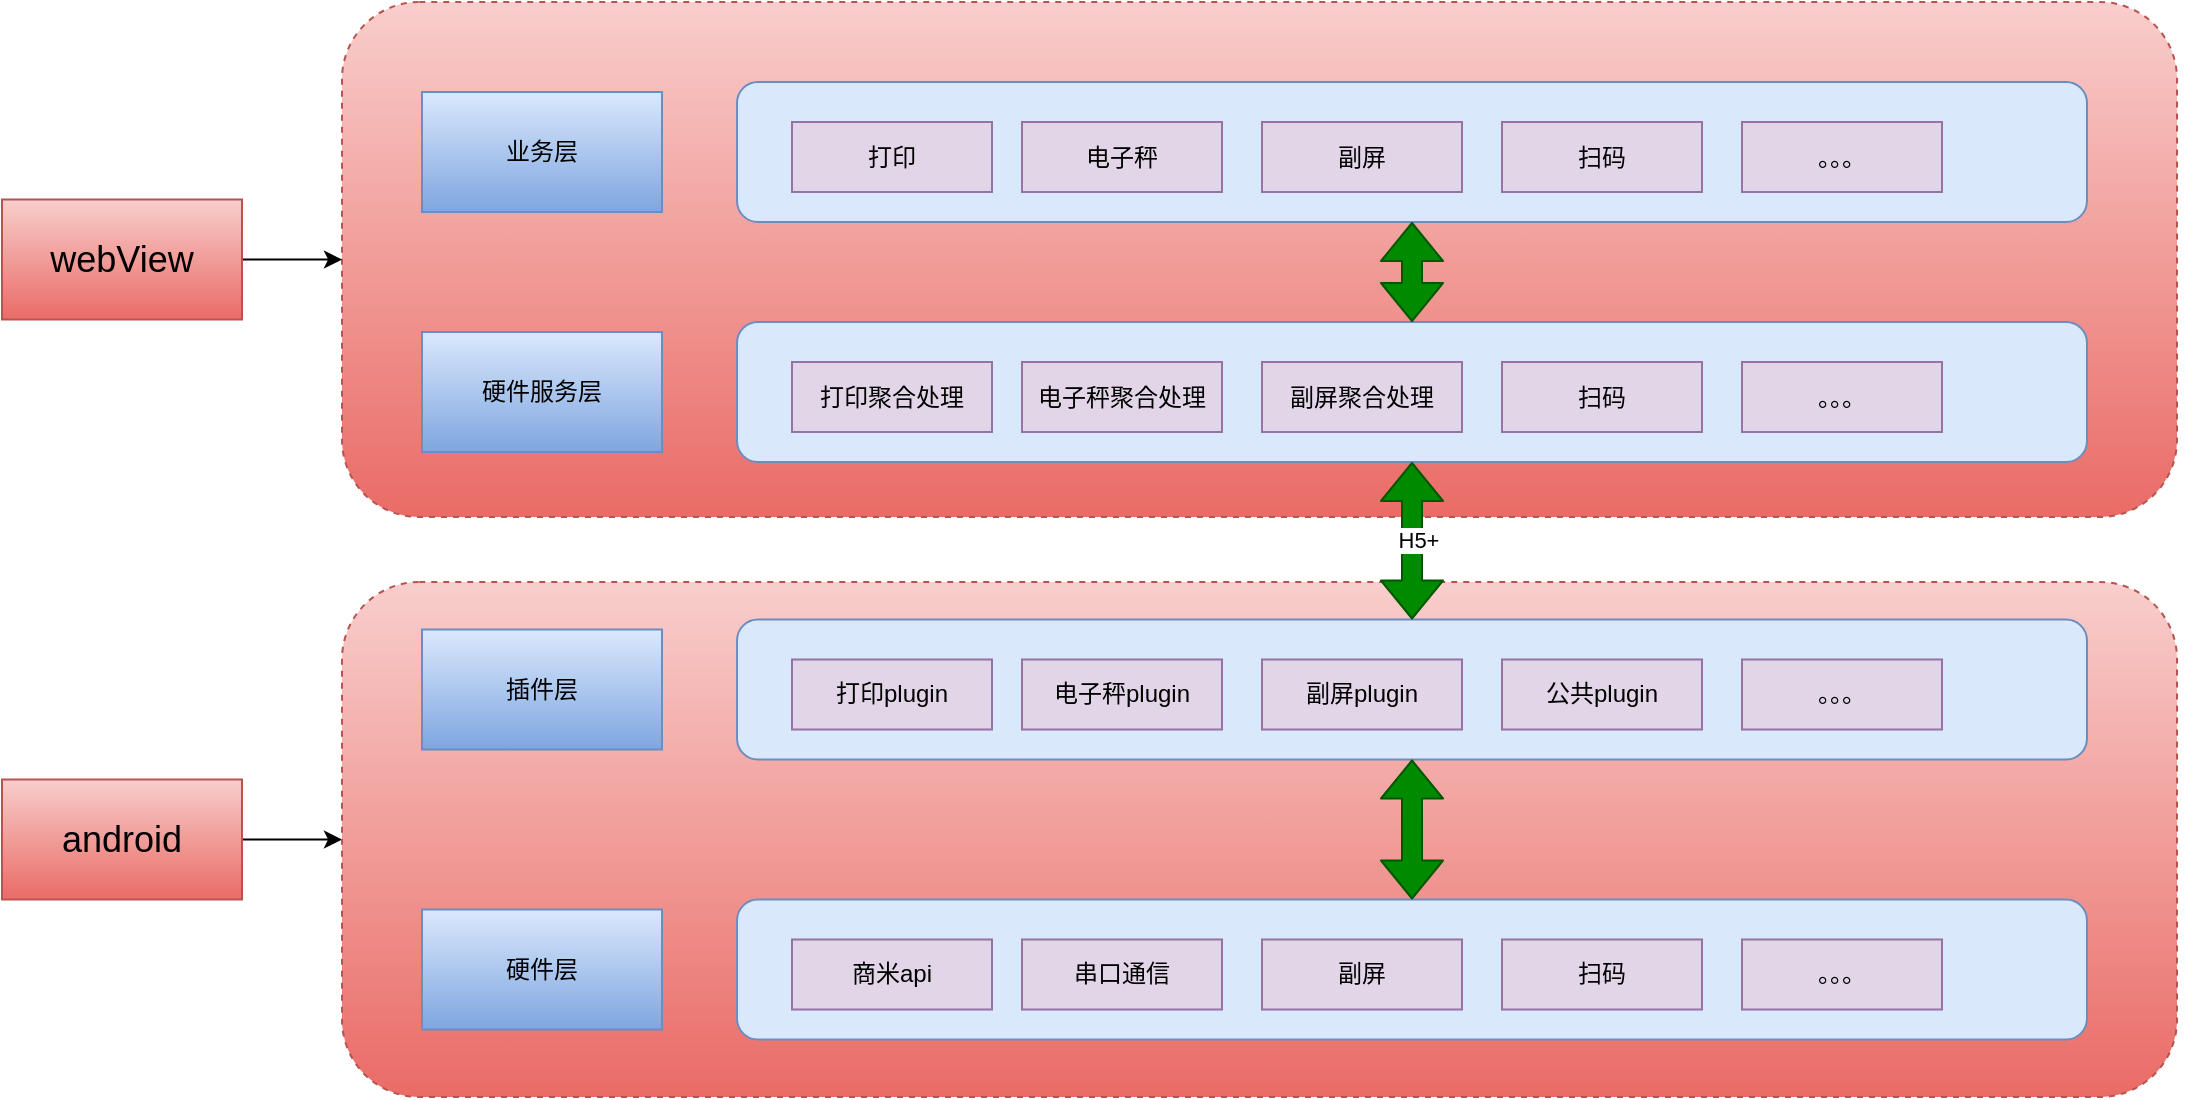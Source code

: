 <mxfile version="15.2.7" type="github" pages="2">
  <diagram name="Page-1" id="9f46799a-70d6-7492-0946-bef42562c5a5">
    <mxGraphModel dx="2526" dy="1587" grid="1" gridSize="10" guides="1" tooltips="1" connect="1" arrows="1" fold="1" page="1" pageScale="1" pageWidth="1100" pageHeight="850" background="none" math="0" shadow="0">
      <root>
        <mxCell id="0" />
        <mxCell id="1" parent="0" />
        <mxCell id="IgbEDBTEm1nNIh6Lax4I-73" value="" style="rounded=1;whiteSpace=wrap;html=1;dashed=1;fillColor=#f8cecc;strokeColor=#b85450;glass=0;sketch=0;shadow=0;gradientColor=#ea6b66;" parent="1" vertex="1">
          <mxGeometry x="60" y="-660" width="917.5" height="257.5" as="geometry" />
        </mxCell>
        <mxCell id="IgbEDBTEm1nNIh6Lax4I-77" style="edgeStyle=orthogonalEdgeStyle;rounded=0;orthogonalLoop=1;jettySize=auto;html=1;entryX=0;entryY=0.5;entryDx=0;entryDy=0;" parent="1" source="IgbEDBTEm1nNIh6Lax4I-74" target="IgbEDBTEm1nNIh6Lax4I-73" edge="1">
          <mxGeometry relative="1" as="geometry" />
        </mxCell>
        <mxCell id="IgbEDBTEm1nNIh6Lax4I-74" value="&lt;font style=&quot;font-size: 18px&quot;&gt;webView&lt;/font&gt;" style="rounded=0;whiteSpace=wrap;html=1;fillColor=#f8cecc;strokeColor=#b85450;gradientColor=#ea6b66;" parent="1" vertex="1">
          <mxGeometry x="-110" y="-561.25" width="120" height="60" as="geometry" />
        </mxCell>
        <mxCell id="IgbEDBTEm1nNIh6Lax4I-79" style="edgeStyle=orthogonalEdgeStyle;rounded=0;orthogonalLoop=1;jettySize=auto;html=1;entryX=0;entryY=0.5;entryDx=0;entryDy=0;" parent="1" source="IgbEDBTEm1nNIh6Lax4I-78" target="IgbEDBTEm1nNIh6Lax4I-75" edge="1">
          <mxGeometry relative="1" as="geometry" />
        </mxCell>
        <mxCell id="IgbEDBTEm1nNIh6Lax4I-78" value="&lt;font style=&quot;font-size: 18px&quot;&gt;android&lt;/font&gt;" style="rounded=0;whiteSpace=wrap;html=1;fillColor=#f8cecc;strokeColor=#b85450;gradientColor=#ea6b66;" parent="1" vertex="1">
          <mxGeometry x="-110" y="-271.25" width="120" height="60" as="geometry" />
        </mxCell>
        <mxCell id="IgbEDBTEm1nNIh6Lax4I-80" value="" style="group" parent="1" vertex="1" connectable="0">
          <mxGeometry x="100" y="-620" width="832.5" height="190" as="geometry" />
        </mxCell>
        <mxCell id="IgbEDBTEm1nNIh6Lax4I-28" value="" style="rounded=1;whiteSpace=wrap;html=1;fillColor=#dae8fc;strokeColor=#6c8ebf;" parent="IgbEDBTEm1nNIh6Lax4I-80" vertex="1">
          <mxGeometry x="157.5" width="675" height="70" as="geometry" />
        </mxCell>
        <mxCell id="IgbEDBTEm1nNIh6Lax4I-29" value="业务层" style="rounded=0;whiteSpace=wrap;html=1;fillColor=#dae8fc;strokeColor=#6c8ebf;gradientColor=#7ea6e0;" parent="IgbEDBTEm1nNIh6Lax4I-80" vertex="1">
          <mxGeometry y="5" width="120" height="60" as="geometry" />
        </mxCell>
        <mxCell id="IgbEDBTEm1nNIh6Lax4I-30" value="打印" style="rounded=0;whiteSpace=wrap;html=1;fillColor=#e1d5e7;strokeColor=#9673a6;" parent="IgbEDBTEm1nNIh6Lax4I-80" vertex="1">
          <mxGeometry x="185" y="20" width="100" height="35" as="geometry" />
        </mxCell>
        <mxCell id="IgbEDBTEm1nNIh6Lax4I-31" value="电子秤" style="rounded=0;whiteSpace=wrap;html=1;fillColor=#e1d5e7;strokeColor=#9673a6;" parent="IgbEDBTEm1nNIh6Lax4I-80" vertex="1">
          <mxGeometry x="300" y="20" width="100" height="35" as="geometry" />
        </mxCell>
        <mxCell id="IgbEDBTEm1nNIh6Lax4I-32" value="副屏" style="rounded=0;whiteSpace=wrap;html=1;fillColor=#e1d5e7;strokeColor=#9673a6;" parent="IgbEDBTEm1nNIh6Lax4I-80" vertex="1">
          <mxGeometry x="420" y="20" width="100" height="35" as="geometry" />
        </mxCell>
        <mxCell id="IgbEDBTEm1nNIh6Lax4I-33" value="扫码" style="rounded=0;whiteSpace=wrap;html=1;fillColor=#e1d5e7;strokeColor=#9673a6;" parent="IgbEDBTEm1nNIh6Lax4I-80" vertex="1">
          <mxGeometry x="540" y="20" width="100" height="35" as="geometry" />
        </mxCell>
        <mxCell id="IgbEDBTEm1nNIh6Lax4I-34" value="。。。" style="rounded=0;whiteSpace=wrap;html=1;fillColor=#e1d5e7;strokeColor=#9673a6;" parent="IgbEDBTEm1nNIh6Lax4I-80" vertex="1">
          <mxGeometry x="660" y="20" width="100" height="35" as="geometry" />
        </mxCell>
        <mxCell id="IgbEDBTEm1nNIh6Lax4I-37" value="" style="rounded=1;whiteSpace=wrap;html=1;fillColor=#dae8fc;strokeColor=#6c8ebf;" parent="IgbEDBTEm1nNIh6Lax4I-80" vertex="1">
          <mxGeometry x="157.5" y="120" width="675" height="70" as="geometry" />
        </mxCell>
        <mxCell id="IgbEDBTEm1nNIh6Lax4I-38" value="硬件服务层" style="rounded=0;whiteSpace=wrap;html=1;fillColor=#dae8fc;strokeColor=#6c8ebf;gradientColor=#7ea6e0;" parent="IgbEDBTEm1nNIh6Lax4I-80" vertex="1">
          <mxGeometry y="125" width="120" height="60" as="geometry" />
        </mxCell>
        <mxCell id="IgbEDBTEm1nNIh6Lax4I-39" value="打印聚合处理" style="rounded=0;whiteSpace=wrap;html=1;fillColor=#e1d5e7;strokeColor=#9673a6;" parent="IgbEDBTEm1nNIh6Lax4I-80" vertex="1">
          <mxGeometry x="185" y="140" width="100" height="35" as="geometry" />
        </mxCell>
        <mxCell id="IgbEDBTEm1nNIh6Lax4I-40" value="电子秤聚合处理" style="rounded=0;whiteSpace=wrap;html=1;fillColor=#e1d5e7;strokeColor=#9673a6;" parent="IgbEDBTEm1nNIh6Lax4I-80" vertex="1">
          <mxGeometry x="300" y="140" width="100" height="35" as="geometry" />
        </mxCell>
        <mxCell id="IgbEDBTEm1nNIh6Lax4I-41" value="副屏聚合处理" style="rounded=0;whiteSpace=wrap;html=1;fillColor=#e1d5e7;strokeColor=#9673a6;" parent="IgbEDBTEm1nNIh6Lax4I-80" vertex="1">
          <mxGeometry x="420" y="140" width="100" height="35" as="geometry" />
        </mxCell>
        <mxCell id="IgbEDBTEm1nNIh6Lax4I-42" value="扫码" style="rounded=0;whiteSpace=wrap;html=1;fillColor=#e1d5e7;strokeColor=#9673a6;" parent="IgbEDBTEm1nNIh6Lax4I-80" vertex="1">
          <mxGeometry x="540" y="140" width="100" height="35" as="geometry" />
        </mxCell>
        <mxCell id="IgbEDBTEm1nNIh6Lax4I-43" value="。。。" style="rounded=0;whiteSpace=wrap;html=1;fillColor=#e1d5e7;strokeColor=#9673a6;" parent="IgbEDBTEm1nNIh6Lax4I-80" vertex="1">
          <mxGeometry x="660" y="140" width="100" height="35" as="geometry" />
        </mxCell>
        <mxCell id="IgbEDBTEm1nNIh6Lax4I-65" value="" style="shape=flexArrow;endArrow=classic;startArrow=classic;html=1;entryX=0.5;entryY=1;entryDx=0;entryDy=0;exitX=0.5;exitY=0;exitDx=0;exitDy=0;fillColor=#008a00;strokeColor=#005700;" parent="IgbEDBTEm1nNIh6Lax4I-80" source="IgbEDBTEm1nNIh6Lax4I-37" target="IgbEDBTEm1nNIh6Lax4I-28" edge="1">
          <mxGeometry width="100" height="100" relative="1" as="geometry">
            <mxPoint x="490" y="100" as="sourcePoint" />
            <mxPoint x="520" y="90" as="targetPoint" />
          </mxGeometry>
        </mxCell>
        <mxCell id="IgbEDBTEm1nNIh6Lax4I-75" value="" style="rounded=1;whiteSpace=wrap;html=1;dashed=1;fillColor=#f8cecc;strokeColor=#b85450;sketch=0;shadow=0;gradientColor=#ea6b66;" parent="1" vertex="1">
          <mxGeometry x="60" y="-370" width="917.5" height="257.5" as="geometry" />
        </mxCell>
        <mxCell id="IgbEDBTEm1nNIh6Lax4I-81" value="" style="group" parent="1" vertex="1" connectable="0">
          <mxGeometry x="106" y="-370" width="887.5" height="247.5" as="geometry" />
        </mxCell>
        <mxCell id="IgbEDBTEm1nNIh6Lax4I-51" value="" style="rounded=1;whiteSpace=wrap;html=1;fillColor=#dae8fc;strokeColor=#6c8ebf;" parent="IgbEDBTEm1nNIh6Lax4I-81" vertex="1">
          <mxGeometry x="151.5" y="18.75" width="675" height="70" as="geometry" />
        </mxCell>
        <mxCell id="IgbEDBTEm1nNIh6Lax4I-52" value="插件层" style="rounded=0;whiteSpace=wrap;html=1;fillColor=#dae8fc;strokeColor=#6c8ebf;gradientColor=#7ea6e0;" parent="IgbEDBTEm1nNIh6Lax4I-81" vertex="1">
          <mxGeometry x="-6" y="23.75" width="120" height="60" as="geometry" />
        </mxCell>
        <mxCell id="IgbEDBTEm1nNIh6Lax4I-53" value="打印plugin" style="rounded=0;whiteSpace=wrap;html=1;fillColor=#e1d5e7;strokeColor=#9673a6;" parent="IgbEDBTEm1nNIh6Lax4I-81" vertex="1">
          <mxGeometry x="179" y="38.75" width="100" height="35" as="geometry" />
        </mxCell>
        <mxCell id="IgbEDBTEm1nNIh6Lax4I-54" value="电子秤plugin" style="rounded=0;whiteSpace=wrap;html=1;fillColor=#e1d5e7;strokeColor=#9673a6;" parent="IgbEDBTEm1nNIh6Lax4I-81" vertex="1">
          <mxGeometry x="294" y="38.75" width="100" height="35" as="geometry" />
        </mxCell>
        <mxCell id="IgbEDBTEm1nNIh6Lax4I-55" value="副屏plugin" style="rounded=0;whiteSpace=wrap;html=1;fillColor=#e1d5e7;strokeColor=#9673a6;" parent="IgbEDBTEm1nNIh6Lax4I-81" vertex="1">
          <mxGeometry x="414" y="38.75" width="100" height="35" as="geometry" />
        </mxCell>
        <mxCell id="IgbEDBTEm1nNIh6Lax4I-56" value="公共plugin" style="rounded=0;whiteSpace=wrap;html=1;fillColor=#e1d5e7;strokeColor=#9673a6;" parent="IgbEDBTEm1nNIh6Lax4I-81" vertex="1">
          <mxGeometry x="534" y="38.75" width="100" height="35" as="geometry" />
        </mxCell>
        <mxCell id="IgbEDBTEm1nNIh6Lax4I-57" value="。。。" style="rounded=0;whiteSpace=wrap;html=1;fillColor=#e1d5e7;strokeColor=#9673a6;" parent="IgbEDBTEm1nNIh6Lax4I-81" vertex="1">
          <mxGeometry x="654" y="38.75" width="100" height="35" as="geometry" />
        </mxCell>
        <mxCell id="IgbEDBTEm1nNIh6Lax4I-58" value="" style="rounded=1;whiteSpace=wrap;html=1;fillColor=#dae8fc;strokeColor=#6c8ebf;" parent="IgbEDBTEm1nNIh6Lax4I-81" vertex="1">
          <mxGeometry x="151.5" y="158.75" width="675" height="70" as="geometry" />
        </mxCell>
        <mxCell id="IgbEDBTEm1nNIh6Lax4I-59" value="硬件层" style="rounded=0;whiteSpace=wrap;html=1;fillColor=#dae8fc;strokeColor=#6c8ebf;gradientColor=#7ea6e0;" parent="IgbEDBTEm1nNIh6Lax4I-81" vertex="1">
          <mxGeometry x="-6" y="163.75" width="120" height="60" as="geometry" />
        </mxCell>
        <mxCell id="IgbEDBTEm1nNIh6Lax4I-60" value="商米api" style="rounded=0;whiteSpace=wrap;html=1;fillColor=#e1d5e7;strokeColor=#9673a6;" parent="IgbEDBTEm1nNIh6Lax4I-81" vertex="1">
          <mxGeometry x="179" y="178.75" width="100" height="35" as="geometry" />
        </mxCell>
        <mxCell id="IgbEDBTEm1nNIh6Lax4I-61" value="串口通信" style="rounded=0;whiteSpace=wrap;html=1;fillColor=#e1d5e7;strokeColor=#9673a6;" parent="IgbEDBTEm1nNIh6Lax4I-81" vertex="1">
          <mxGeometry x="294" y="178.75" width="100" height="35" as="geometry" />
        </mxCell>
        <mxCell id="IgbEDBTEm1nNIh6Lax4I-62" value="副屏" style="rounded=0;whiteSpace=wrap;html=1;fillColor=#e1d5e7;strokeColor=#9673a6;" parent="IgbEDBTEm1nNIh6Lax4I-81" vertex="1">
          <mxGeometry x="414" y="178.75" width="100" height="35" as="geometry" />
        </mxCell>
        <mxCell id="IgbEDBTEm1nNIh6Lax4I-63" value="扫码" style="rounded=0;whiteSpace=wrap;html=1;fillColor=#e1d5e7;strokeColor=#9673a6;" parent="IgbEDBTEm1nNIh6Lax4I-81" vertex="1">
          <mxGeometry x="534" y="178.75" width="100" height="35" as="geometry" />
        </mxCell>
        <mxCell id="IgbEDBTEm1nNIh6Lax4I-64" value="。。。" style="rounded=0;whiteSpace=wrap;html=1;fillColor=#e1d5e7;strokeColor=#9673a6;" parent="IgbEDBTEm1nNIh6Lax4I-81" vertex="1">
          <mxGeometry x="654" y="178.75" width="100" height="35" as="geometry" />
        </mxCell>
        <mxCell id="IgbEDBTEm1nNIh6Lax4I-68" value="" style="shape=flexArrow;endArrow=classic;startArrow=classic;html=1;entryX=0.5;entryY=1;entryDx=0;entryDy=0;exitX=0.5;exitY=0;exitDx=0;exitDy=0;fillColor=#008a00;strokeColor=#005700;" parent="IgbEDBTEm1nNIh6Lax4I-81" source="IgbEDBTEm1nNIh6Lax4I-58" target="IgbEDBTEm1nNIh6Lax4I-51" edge="1">
          <mxGeometry width="100" height="100" relative="1" as="geometry">
            <mxPoint x="414" y="178.75" as="sourcePoint" />
            <mxPoint x="514" y="78.75" as="targetPoint" />
          </mxGeometry>
        </mxCell>
        <mxCell id="IgbEDBTEm1nNIh6Lax4I-66" value="" style="shape=flexArrow;endArrow=classic;startArrow=classic;html=1;exitX=0.5;exitY=0;exitDx=0;exitDy=0;fillColor=#008a00;strokeColor=#005700;" parent="1" source="IgbEDBTEm1nNIh6Lax4I-51" target="IgbEDBTEm1nNIh6Lax4I-37" edge="1">
          <mxGeometry width="100" height="100" relative="1" as="geometry">
            <mxPoint x="530" y="-340" as="sourcePoint" />
            <mxPoint x="630" y="-440" as="targetPoint" />
          </mxGeometry>
        </mxCell>
        <mxCell id="IgbEDBTEm1nNIh6Lax4I-67" value="H5+" style="edgeLabel;html=1;align=center;verticalAlign=middle;resizable=0;points=[];" parent="IgbEDBTEm1nNIh6Lax4I-66" vertex="1" connectable="0">
          <mxGeometry x="0.018" y="-3" relative="1" as="geometry">
            <mxPoint as="offset" />
          </mxGeometry>
        </mxCell>
      </root>
    </mxGraphModel>
  </diagram>
  <diagram id="UTbQzif00bNFKrltUzsM" name="Halaman-2">
    <mxGraphModel dx="1426" dy="794" grid="1" gridSize="10" guides="1" tooltips="1" connect="1" arrows="1" fold="1" page="1" pageScale="1" pageWidth="827" pageHeight="1169" math="0" shadow="0">
      <root>
        <mxCell id="L2mmnC9NN9h3gjrGADmq-0" />
        <mxCell id="L2mmnC9NN9h3gjrGADmq-1" parent="L2mmnC9NN9h3gjrGADmq-0" />
        <mxCell id="NFi4Le9Q8Fj7yvYf3liV-0" value="ServerApi" style="shape=umlLifeline;perimeter=lifelinePerimeter;whiteSpace=wrap;html=1;container=1;collapsible=0;recursiveResize=0;outlineConnect=0;rounded=1;shadow=0;comic=0;labelBackgroundColor=none;strokeWidth=1;fontFamily=Verdana;fontSize=12;align=center;" vertex="1" parent="L2mmnC9NN9h3gjrGADmq-1">
          <mxGeometry x="520" y="80" width="100" height="580" as="geometry" />
        </mxCell>
        <mxCell id="NFi4Le9Q8Fj7yvYf3liV-1" value="" style="html=1;points=[];perimeter=orthogonalPerimeter;" vertex="1" parent="NFi4Le9Q8Fj7yvYf3liV-0">
          <mxGeometry x="45" y="100" width="10" height="20" as="geometry" />
        </mxCell>
        <mxCell id="NFi4Le9Q8Fj7yvYf3liV-2" value="" style="html=1;points=[];perimeter=orthogonalPerimeter;" vertex="1" parent="NFi4Le9Q8Fj7yvYf3liV-0">
          <mxGeometry x="45" y="324" width="10" height="110" as="geometry" />
        </mxCell>
        <mxCell id="NFi4Le9Q8Fj7yvYf3liV-3" value="" style="html=1;points=[];perimeter=orthogonalPerimeter;" vertex="1" parent="NFi4Le9Q8Fj7yvYf3liV-0">
          <mxGeometry x="45" y="242" width="10" height="28" as="geometry" />
        </mxCell>
        <mxCell id="NFi4Le9Q8Fj7yvYf3liV-4" value="" style="html=1;points=[];perimeter=orthogonalPerimeter;" vertex="1" parent="NFi4Le9Q8Fj7yvYf3liV-0">
          <mxGeometry x="45" y="496" width="10" height="50" as="geometry" />
        </mxCell>
        <mxCell id="NFi4Le9Q8Fj7yvYf3liV-5" value="offlineSys" style="shape=umlLifeline;perimeter=lifelinePerimeter;whiteSpace=wrap;html=1;container=1;collapsible=0;recursiveResize=0;outlineConnect=0;rounded=1;shadow=0;comic=0;labelBackgroundColor=none;strokeWidth=1;fontFamily=Verdana;fontSize=12;align=center;" vertex="1" parent="L2mmnC9NN9h3gjrGADmq-1">
          <mxGeometry x="240" y="80" width="100" height="580" as="geometry" />
        </mxCell>
        <mxCell id="NFi4Le9Q8Fj7yvYf3liV-6" value="" style="html=1;points=[];perimeter=orthogonalPerimeter;" vertex="1" parent="NFi4Le9Q8Fj7yvYf3liV-5">
          <mxGeometry x="45" y="50" width="10" height="90" as="geometry" />
        </mxCell>
        <mxCell id="NFi4Le9Q8Fj7yvYf3liV-7" value="" style="html=1;points=[];perimeter=orthogonalPerimeter;" vertex="1" parent="NFi4Le9Q8Fj7yvYf3liV-5">
          <mxGeometry x="45" y="167" width="10" height="113" as="geometry" />
        </mxCell>
        <mxCell id="NFi4Le9Q8Fj7yvYf3liV-8" value="下发数据" style="html=1;verticalAlign=bottom;endArrow=block;entryX=0;entryY=0;" edge="1" parent="NFi4Le9Q8Fj7yvYf3liV-5">
          <mxGeometry relative="1" as="geometry">
            <mxPoint x="-90" y="172" as="sourcePoint" />
            <mxPoint x="45" y="172" as="targetPoint" />
          </mxGeometry>
        </mxCell>
        <mxCell id="NFi4Le9Q8Fj7yvYf3liV-9" value="return" style="html=1;verticalAlign=bottom;endArrow=open;dashed=1;endSize=8;exitX=0;exitY=0.95;" edge="1" parent="NFi4Le9Q8Fj7yvYf3liV-5">
          <mxGeometry relative="1" as="geometry">
            <mxPoint x="-90" y="277" as="targetPoint" />
            <mxPoint x="45" y="277" as="sourcePoint" />
          </mxGeometry>
        </mxCell>
        <mxCell id="NFi4Le9Q8Fj7yvYf3liV-10" value="" style="html=1;points=[];perimeter=orthogonalPerimeter;" vertex="1" parent="NFi4Le9Q8Fj7yvYf3liV-5">
          <mxGeometry x="45" y="487" width="10" height="69" as="geometry" />
        </mxCell>
        <mxCell id="NFi4Le9Q8Fj7yvYf3liV-11" value="更改在离线状态" style="html=1;verticalAlign=bottom;startArrow=oval;endArrow=block;startSize=8;" edge="1" parent="NFi4Le9Q8Fj7yvYf3liV-5" target="NFi4Le9Q8Fj7yvYf3liV-10">
          <mxGeometry relative="1" as="geometry">
            <mxPoint x="-90" y="487" as="sourcePoint" />
          </mxGeometry>
        </mxCell>
        <mxCell id="NFi4Le9Q8Fj7yvYf3liV-12" value="Service" style="shape=umlLifeline;perimeter=lifelinePerimeter;whiteSpace=wrap;html=1;container=1;collapsible=0;recursiveResize=0;outlineConnect=0;rounded=1;shadow=0;comic=0;labelBackgroundColor=none;strokeWidth=1;fontFamily=Verdana;fontSize=12;align=center;" vertex="1" parent="L2mmnC9NN9h3gjrGADmq-1">
          <mxGeometry x="680" y="80" width="100" height="580" as="geometry" />
        </mxCell>
        <mxCell id="NFi4Le9Q8Fj7yvYf3liV-13" value="" style="html=1;points=[];perimeter=orthogonalPerimeter;" vertex="1" parent="NFi4Le9Q8Fj7yvYf3liV-12">
          <mxGeometry x="45" y="334" width="10" height="40" as="geometry" />
        </mxCell>
        <mxCell id="NFi4Le9Q8Fj7yvYf3liV-14" value="dataBase" style="shape=umlLifeline;perimeter=lifelinePerimeter;whiteSpace=wrap;html=1;container=1;collapsible=0;recursiveResize=0;outlineConnect=0;rounded=1;shadow=0;comic=0;labelBackgroundColor=none;strokeWidth=1;fontFamily=Verdana;fontSize=12;align=center;" vertex="1" parent="L2mmnC9NN9h3gjrGADmq-1">
          <mxGeometry x="840" y="80" width="100" height="580" as="geometry" />
        </mxCell>
        <mxCell id="NFi4Le9Q8Fj7yvYf3liV-15" value="" style="html=1;points=[];perimeter=orthogonalPerimeter;" vertex="1" parent="NFi4Le9Q8Fj7yvYf3liV-14">
          <mxGeometry x="45" y="60" width="10" height="20" as="geometry" />
        </mxCell>
        <mxCell id="NFi4Le9Q8Fj7yvYf3liV-16" value="" style="html=1;points=[];perimeter=orthogonalPerimeter;" vertex="1" parent="NFi4Le9Q8Fj7yvYf3liV-14">
          <mxGeometry x="45" y="192" width="10" height="20" as="geometry" />
        </mxCell>
        <mxCell id="NFi4Le9Q8Fj7yvYf3liV-17" value="" style="html=1;points=[];perimeter=orthogonalPerimeter;" vertex="1" parent="NFi4Le9Q8Fj7yvYf3liV-14">
          <mxGeometry x="45" y="339" width="10" height="25" as="geometry" />
        </mxCell>
        <mxCell id="NFi4Le9Q8Fj7yvYf3liV-18" value="查库操作" style="html=1;verticalAlign=bottom;endArrow=block;entryX=0;entryY=0;" edge="1" parent="NFi4Le9Q8Fj7yvYf3liV-14" target="NFi4Le9Q8Fj7yvYf3liV-17">
          <mxGeometry relative="1" as="geometry">
            <mxPoint x="-100" y="339" as="sourcePoint" />
          </mxGeometry>
        </mxCell>
        <mxCell id="NFi4Le9Q8Fj7yvYf3liV-19" value="View" style="shape=umlLifeline;perimeter=lifelinePerimeter;whiteSpace=wrap;html=1;container=1;collapsible=0;recursiveResize=0;outlineConnect=0;rounded=1;shadow=0;comic=0;labelBackgroundColor=none;strokeWidth=1;fontFamily=Verdana;fontSize=12;align=center;" vertex="1" parent="L2mmnC9NN9h3gjrGADmq-1">
          <mxGeometry x="100" y="80" width="100" height="580" as="geometry" />
        </mxCell>
        <mxCell id="NFi4Le9Q8Fj7yvYf3liV-20" value="" style="html=1;points=[];perimeter=orthogonalPerimeter;" vertex="1" parent="NFi4Le9Q8Fj7yvYf3liV-19">
          <mxGeometry x="45" y="50" width="10" height="510" as="geometry" />
        </mxCell>
        <mxCell id="NFi4Le9Q8Fj7yvYf3liV-21" value="初始化" style="html=1;verticalAlign=bottom;endArrow=block;entryX=0;entryY=0;" edge="1" parent="L2mmnC9NN9h3gjrGADmq-1" source="NFi4Le9Q8Fj7yvYf3liV-19" target="NFi4Le9Q8Fj7yvYf3liV-6">
          <mxGeometry relative="1" as="geometry">
            <mxPoint x="515" y="130" as="sourcePoint" />
          </mxGeometry>
        </mxCell>
        <mxCell id="NFi4Le9Q8Fj7yvYf3liV-22" value="return" style="html=1;verticalAlign=bottom;endArrow=open;dashed=1;endSize=8;exitX=0;exitY=0.95;" edge="1" parent="L2mmnC9NN9h3gjrGADmq-1" source="NFi4Le9Q8Fj7yvYf3liV-6" target="NFi4Le9Q8Fj7yvYf3liV-19">
          <mxGeometry relative="1" as="geometry">
            <mxPoint x="160" y="206" as="targetPoint" />
            <Array as="points" />
          </mxGeometry>
        </mxCell>
        <mxCell id="NFi4Le9Q8Fj7yvYf3liV-23" value="初始化数据库" style="html=1;verticalAlign=bottom;endArrow=block;entryX=0;entryY=0;" edge="1" parent="L2mmnC9NN9h3gjrGADmq-1" source="NFi4Le9Q8Fj7yvYf3liV-5" target="NFi4Le9Q8Fj7yvYf3liV-15">
          <mxGeometry relative="1" as="geometry">
            <mxPoint x="935" y="140" as="sourcePoint" />
          </mxGeometry>
        </mxCell>
        <mxCell id="NFi4Le9Q8Fj7yvYf3liV-24" value="return" style="html=1;verticalAlign=bottom;endArrow=open;dashed=1;endSize=8;exitX=0;exitY=0.95;" edge="1" parent="L2mmnC9NN9h3gjrGADmq-1" source="NFi4Le9Q8Fj7yvYf3liV-15">
          <mxGeometry relative="1" as="geometry">
            <mxPoint x="290" y="159" as="targetPoint" />
          </mxGeometry>
        </mxCell>
        <mxCell id="NFi4Le9Q8Fj7yvYf3liV-25" value="return" style="html=1;verticalAlign=bottom;endArrow=open;dashed=1;endSize=8;exitX=0;exitY=0.95;" edge="1" parent="L2mmnC9NN9h3gjrGADmq-1" source="NFi4Le9Q8Fj7yvYf3liV-1" target="NFi4Le9Q8Fj7yvYf3liV-5">
          <mxGeometry relative="1" as="geometry">
            <mxPoint x="495" y="246" as="targetPoint" />
          </mxGeometry>
        </mxCell>
        <mxCell id="NFi4Le9Q8Fj7yvYf3liV-26" value="ajax" style="shape=umlLifeline;perimeter=lifelinePerimeter;whiteSpace=wrap;html=1;container=1;collapsible=0;recursiveResize=0;outlineConnect=0;rounded=1;shadow=0;comic=0;labelBackgroundColor=none;strokeWidth=1;fontFamily=Verdana;fontSize=12;align=center;" vertex="1" parent="L2mmnC9NN9h3gjrGADmq-1">
          <mxGeometry x="370" y="80" width="100" height="580" as="geometry" />
        </mxCell>
        <mxCell id="NFi4Le9Q8Fj7yvYf3liV-27" value="" style="html=1;points=[];perimeter=orthogonalPerimeter;" vertex="1" parent="NFi4Le9Q8Fj7yvYf3liV-26">
          <mxGeometry x="45" y="182" width="10" height="40" as="geometry" />
        </mxCell>
        <mxCell id="NFi4Le9Q8Fj7yvYf3liV-28" value="" style="html=1;points=[];perimeter=orthogonalPerimeter;" vertex="1" parent="NFi4Le9Q8Fj7yvYf3liV-26">
          <mxGeometry x="45" y="314" width="10" height="140" as="geometry" />
        </mxCell>
        <mxCell id="NFi4Le9Q8Fj7yvYf3liV-29" value="发起请求" style="html=1;verticalAlign=bottom;endArrow=block;entryX=0;entryY=0;" edge="1" parent="NFi4Le9Q8Fj7yvYf3liV-26" target="NFi4Le9Q8Fj7yvYf3liV-28">
          <mxGeometry relative="1" as="geometry">
            <mxPoint x="-210" y="314" as="sourcePoint" />
          </mxGeometry>
        </mxCell>
        <mxCell id="NFi4Le9Q8Fj7yvYf3liV-30" value="在线直接发送网络请求返回" style="edgeStyle=orthogonalEdgeStyle;rounded=0;orthogonalLoop=1;jettySize=auto;html=1;exitX=1;exitY=0.2;exitDx=0;exitDy=0;exitPerimeter=0;" edge="1" parent="NFi4Le9Q8Fj7yvYf3liV-26" source="NFi4Le9Q8Fj7yvYf3liV-28" target="NFi4Le9Q8Fj7yvYf3liV-28">
          <mxGeometry relative="1" as="geometry">
            <Array as="points">
              <mxPoint x="75" y="330" />
              <mxPoint x="75" y="394" />
            </Array>
          </mxGeometry>
        </mxCell>
        <mxCell id="NFi4Le9Q8Fj7yvYf3liV-31" value="注入依赖" style="html=1;verticalAlign=bottom;endArrow=block;entryX=0;entryY=0;" edge="1" parent="L2mmnC9NN9h3gjrGADmq-1" source="NFi4Le9Q8Fj7yvYf3liV-5" target="NFi4Le9Q8Fj7yvYf3liV-1">
          <mxGeometry relative="1" as="geometry">
            <mxPoint x="440" y="180" as="sourcePoint" />
          </mxGeometry>
        </mxCell>
        <mxCell id="NFi4Le9Q8Fj7yvYf3liV-32" value="网络下载BO数据" style="html=1;verticalAlign=bottom;endArrow=block;entryX=0;entryY=0;" edge="1" parent="L2mmnC9NN9h3gjrGADmq-1" target="NFi4Le9Q8Fj7yvYf3liV-27">
          <mxGeometry relative="1" as="geometry">
            <mxPoint x="295" y="262" as="sourcePoint" />
          </mxGeometry>
        </mxCell>
        <mxCell id="NFi4Le9Q8Fj7yvYf3liV-33" value="return" style="html=1;verticalAlign=bottom;endArrow=open;dashed=1;endSize=8;exitX=0;exitY=0.95;" edge="1" parent="L2mmnC9NN9h3gjrGADmq-1" source="NFi4Le9Q8Fj7yvYf3liV-27">
          <mxGeometry relative="1" as="geometry">
            <mxPoint x="289.5" y="300" as="targetPoint" />
          </mxGeometry>
        </mxCell>
        <mxCell id="NFi4Le9Q8Fj7yvYf3liV-34" value="分表存库" style="html=1;verticalAlign=bottom;endArrow=block;entryX=0;entryY=0;exitX=0;exitY=0.25;exitDx=0;exitDy=0;exitPerimeter=0;" edge="1" parent="L2mmnC9NN9h3gjrGADmq-1" source="NFi4Le9Q8Fj7yvYf3liV-27" target="NFi4Le9Q8Fj7yvYf3liV-16">
          <mxGeometry relative="1" as="geometry">
            <mxPoint x="935" y="242" as="sourcePoint" />
          </mxGeometry>
        </mxCell>
        <mxCell id="NFi4Le9Q8Fj7yvYf3liV-35" value="return" style="html=1;verticalAlign=bottom;endArrow=open;dashed=1;endSize=8;" edge="1" parent="L2mmnC9NN9h3gjrGADmq-1" source="NFi4Le9Q8Fj7yvYf3liV-16">
          <mxGeometry relative="1" as="geometry">
            <mxPoint x="419.5" y="292" as="targetPoint" />
            <Array as="points">
              <mxPoint x="880" y="292" />
            </Array>
          </mxGeometry>
        </mxCell>
        <mxCell id="NFi4Le9Q8Fj7yvYf3liV-36" value="离线转发到Server" style="html=1;verticalAlign=bottom;endArrow=block;entryX=0;entryY=0;" edge="1" parent="L2mmnC9NN9h3gjrGADmq-1" source="NFi4Le9Q8Fj7yvYf3liV-28" target="NFi4Le9Q8Fj7yvYf3liV-2">
          <mxGeometry relative="1" as="geometry">
            <mxPoint x="430" y="404" as="sourcePoint" />
          </mxGeometry>
        </mxCell>
        <mxCell id="NFi4Le9Q8Fj7yvYf3liV-37" value="动态接口转发到业务层" style="html=1;verticalAlign=bottom;endArrow=block;entryX=0;entryY=0;" edge="1" parent="L2mmnC9NN9h3gjrGADmq-1" target="NFi4Le9Q8Fj7yvYf3liV-13">
          <mxGeometry relative="1" as="geometry">
            <mxPoint x="580" y="414" as="sourcePoint" />
          </mxGeometry>
        </mxCell>
        <mxCell id="NFi4Le9Q8Fj7yvYf3liV-38" value="查库完成" style="html=1;verticalAlign=bottom;endArrow=open;dashed=1;endSize=8;exitX=0;exitY=0.95;" edge="1" parent="L2mmnC9NN9h3gjrGADmq-1" source="NFi4Le9Q8Fj7yvYf3liV-17">
          <mxGeometry relative="1" as="geometry">
            <mxPoint x="729.5" y="442.75" as="targetPoint" />
          </mxGeometry>
        </mxCell>
        <mxCell id="NFi4Le9Q8Fj7yvYf3liV-39" value="业务处理完毕" style="html=1;verticalAlign=bottom;endArrow=open;dashed=1;endSize=8;exitX=0;exitY=0.95;" edge="1" parent="L2mmnC9NN9h3gjrGADmq-1" source="NFi4Le9Q8Fj7yvYf3liV-13">
          <mxGeometry relative="1" as="geometry">
            <mxPoint x="569.5" y="452" as="targetPoint" />
          </mxGeometry>
        </mxCell>
        <mxCell id="NFi4Le9Q8Fj7yvYf3liV-40" value="静态接口直接查库" style="html=1;verticalAlign=bottom;endArrow=block;entryX=0;entryY=0;" edge="1" parent="L2mmnC9NN9h3gjrGADmq-1" target="NFi4Le9Q8Fj7yvYf3liV-41">
          <mxGeometry relative="1" as="geometry">
            <mxPoint x="569.5" y="474" as="sourcePoint" />
          </mxGeometry>
        </mxCell>
        <mxCell id="NFi4Le9Q8Fj7yvYf3liV-41" value="" style="html=1;points=[];perimeter=orthogonalPerimeter;" vertex="1" parent="L2mmnC9NN9h3gjrGADmq-1">
          <mxGeometry x="885" y="474" width="10" height="30" as="geometry" />
        </mxCell>
        <mxCell id="NFi4Le9Q8Fj7yvYf3liV-42" value="查库完成" style="html=1;verticalAlign=bottom;endArrow=open;dashed=1;endSize=8;exitX=0;exitY=0.95;entryX=0.9;entryY=0.891;entryDx=0;entryDy=0;entryPerimeter=0;" edge="1" parent="L2mmnC9NN9h3gjrGADmq-1" source="NFi4Le9Q8Fj7yvYf3liV-41" target="NFi4Le9Q8Fj7yvYf3liV-2">
          <mxGeometry relative="1" as="geometry">
            <mxPoint x="580" y="503" as="targetPoint" />
          </mxGeometry>
        </mxCell>
        <mxCell id="NFi4Le9Q8Fj7yvYf3liV-43" value="模拟接口返回" style="html=1;verticalAlign=bottom;endArrow=open;dashed=1;endSize=8;exitX=0;exitY=0.95;" edge="1" parent="L2mmnC9NN9h3gjrGADmq-1" source="NFi4Le9Q8Fj7yvYf3liV-28">
          <mxGeometry relative="1" as="geometry">
            <mxPoint x="149.5" y="527" as="targetPoint" />
          </mxGeometry>
        </mxCell>
        <mxCell id="NFi4Le9Q8Fj7yvYf3liV-44" value="转发处理完成" style="html=1;verticalAlign=bottom;endArrow=open;dashed=1;endSize=8;exitX=0;exitY=0.95;" edge="1" parent="L2mmnC9NN9h3gjrGADmq-1" source="NFi4Le9Q8Fj7yvYf3liV-2">
          <mxGeometry relative="1" as="geometry">
            <mxPoint x="420" y="509" as="targetPoint" />
          </mxGeometry>
        </mxCell>
        <mxCell id="NFi4Le9Q8Fj7yvYf3liV-45" value="更改数据准备完成状态" style="html=1;verticalAlign=bottom;endArrow=block;entryX=0;entryY=0;" edge="1" parent="L2mmnC9NN9h3gjrGADmq-1" target="NFi4Le9Q8Fj7yvYf3liV-3">
          <mxGeometry relative="1" as="geometry">
            <mxPoint x="295" y="322" as="sourcePoint" />
            <Array as="points">
              <mxPoint x="390" y="322" />
            </Array>
          </mxGeometry>
        </mxCell>
        <mxCell id="NFi4Le9Q8Fj7yvYf3liV-46" value="return" style="html=1;verticalAlign=bottom;endArrow=open;dashed=1;endSize=8;exitX=0;exitY=0.95;" edge="1" parent="L2mmnC9NN9h3gjrGADmq-1" source="NFi4Le9Q8Fj7yvYf3liV-3" target="NFi4Le9Q8Fj7yvYf3liV-5">
          <mxGeometry relative="1" as="geometry">
            <mxPoint x="295" y="340" as="targetPoint" />
            <Array as="points">
              <mxPoint x="430" y="350" />
            </Array>
          </mxGeometry>
        </mxCell>
        <mxCell id="NFi4Le9Q8Fj7yvYf3liV-47" value="return" style="html=1;verticalAlign=bottom;endArrow=open;dashed=1;endSize=8;" edge="1" parent="L2mmnC9NN9h3gjrGADmq-1">
          <mxGeometry relative="1" as="geometry">
            <mxPoint x="660" y="425" as="sourcePoint" />
            <mxPoint x="580" y="425" as="targetPoint" />
          </mxGeometry>
        </mxCell>
        <mxCell id="NFi4Le9Q8Fj7yvYf3liV-48" value="return" style="html=1;verticalAlign=bottom;endArrow=open;dashed=1;endSize=8;" edge="1" parent="L2mmnC9NN9h3gjrGADmq-1">
          <mxGeometry relative="1" as="geometry">
            <mxPoint x="289.5" y="636" as="sourcePoint" />
            <mxPoint x="149.5" y="636" as="targetPoint" />
            <Array as="points">
              <mxPoint x="220" y="636" />
            </Array>
          </mxGeometry>
        </mxCell>
        <mxCell id="NFi4Le9Q8Fj7yvYf3liV-49" value="更改ServerApi状态" style="html=1;verticalAlign=bottom;endArrow=block;entryX=0;entryY=0;" edge="1" parent="L2mmnC9NN9h3gjrGADmq-1" target="NFi4Le9Q8Fj7yvYf3liV-4">
          <mxGeometry relative="1" as="geometry">
            <mxPoint x="289.5" y="576" as="sourcePoint" />
          </mxGeometry>
        </mxCell>
        <mxCell id="NFi4Le9Q8Fj7yvYf3liV-50" value="return" style="html=1;verticalAlign=bottom;endArrow=open;dashed=1;endSize=8;exitX=0;exitY=0.95;" edge="1" parent="L2mmnC9NN9h3gjrGADmq-1" source="NFi4Le9Q8Fj7yvYf3liV-4">
          <mxGeometry relative="1" as="geometry">
            <mxPoint x="289.5" y="623.5" as="targetPoint" />
          </mxGeometry>
        </mxCell>
      </root>
    </mxGraphModel>
  </diagram>
</mxfile>
